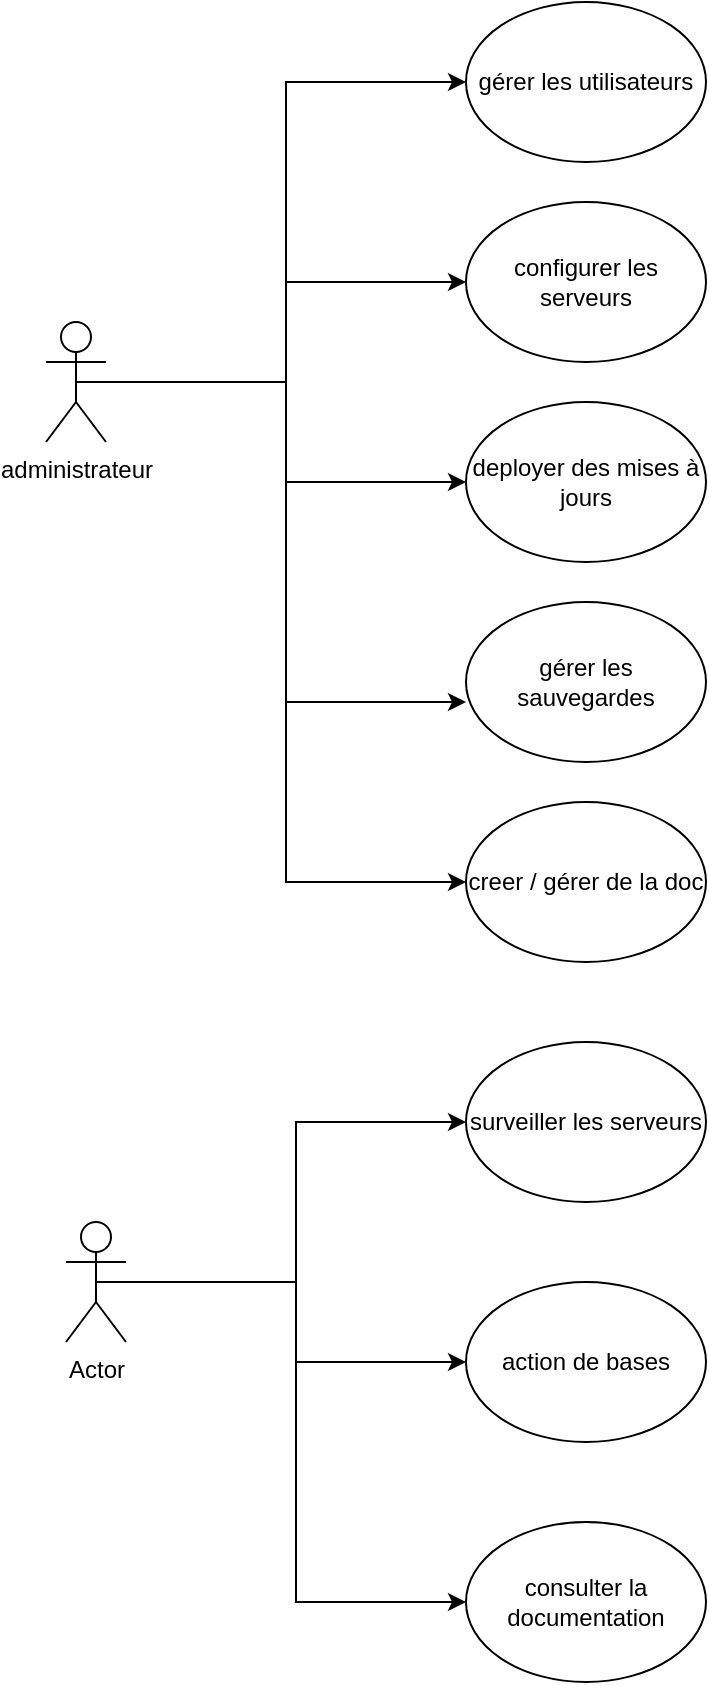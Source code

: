 <mxfile version="25.0.3">
  <diagram name="Page-1" id="-WYkvs8TzNB-VmCe9Ml4">
    <mxGraphModel dx="1221" dy="733" grid="1" gridSize="10" guides="1" tooltips="1" connect="1" arrows="1" fold="1" page="1" pageScale="1" pageWidth="827" pageHeight="1169" math="0" shadow="0">
      <root>
        <mxCell id="0" />
        <mxCell id="1" parent="0" />
        <mxCell id="g0BtnFO_dpMRY9GqC97I-4" value="" style="edgeStyle=orthogonalEdgeStyle;rounded=0;orthogonalLoop=1;jettySize=auto;html=1;entryX=0;entryY=0.5;entryDx=0;entryDy=0;" edge="1" parent="1" source="g0BtnFO_dpMRY9GqC97I-1" target="g0BtnFO_dpMRY9GqC97I-7">
          <mxGeometry relative="1" as="geometry" />
        </mxCell>
        <mxCell id="g0BtnFO_dpMRY9GqC97I-9" style="edgeStyle=orthogonalEdgeStyle;rounded=0;orthogonalLoop=1;jettySize=auto;html=1;exitX=0.5;exitY=0.5;exitDx=0;exitDy=0;exitPerimeter=0;entryX=0;entryY=0.5;entryDx=0;entryDy=0;" edge="1" parent="1" source="g0BtnFO_dpMRY9GqC97I-1" target="g0BtnFO_dpMRY9GqC97I-8">
          <mxGeometry relative="1" as="geometry" />
        </mxCell>
        <mxCell id="g0BtnFO_dpMRY9GqC97I-11" style="edgeStyle=orthogonalEdgeStyle;rounded=0;orthogonalLoop=1;jettySize=auto;html=1;exitX=0.5;exitY=0.5;exitDx=0;exitDy=0;exitPerimeter=0;entryX=0;entryY=0.5;entryDx=0;entryDy=0;" edge="1" parent="1" source="g0BtnFO_dpMRY9GqC97I-1" target="g0BtnFO_dpMRY9GqC97I-10">
          <mxGeometry relative="1" as="geometry" />
        </mxCell>
        <mxCell id="g0BtnFO_dpMRY9GqC97I-17" style="edgeStyle=orthogonalEdgeStyle;rounded=0;orthogonalLoop=1;jettySize=auto;html=1;exitX=0.5;exitY=0.5;exitDx=0;exitDy=0;exitPerimeter=0;entryX=0;entryY=0.5;entryDx=0;entryDy=0;" edge="1" parent="1" source="g0BtnFO_dpMRY9GqC97I-1" target="g0BtnFO_dpMRY9GqC97I-13">
          <mxGeometry relative="1" as="geometry" />
        </mxCell>
        <mxCell id="g0BtnFO_dpMRY9GqC97I-1" value="administrateur" style="shape=umlActor;verticalLabelPosition=bottom;verticalAlign=top;html=1;outlineConnect=0;" vertex="1" parent="1">
          <mxGeometry x="60" y="210" width="30" height="60" as="geometry" />
        </mxCell>
        <mxCell id="g0BtnFO_dpMRY9GqC97I-21" style="edgeStyle=orthogonalEdgeStyle;rounded=0;orthogonalLoop=1;jettySize=auto;html=1;exitX=0.5;exitY=0.5;exitDx=0;exitDy=0;exitPerimeter=0;entryX=0;entryY=0.5;entryDx=0;entryDy=0;" edge="1" parent="1" source="g0BtnFO_dpMRY9GqC97I-3" target="g0BtnFO_dpMRY9GqC97I-18">
          <mxGeometry relative="1" as="geometry" />
        </mxCell>
        <mxCell id="g0BtnFO_dpMRY9GqC97I-22" style="edgeStyle=orthogonalEdgeStyle;rounded=0;orthogonalLoop=1;jettySize=auto;html=1;exitX=0.5;exitY=0.5;exitDx=0;exitDy=0;exitPerimeter=0;entryX=0;entryY=0.5;entryDx=0;entryDy=0;" edge="1" parent="1" source="g0BtnFO_dpMRY9GqC97I-3" target="g0BtnFO_dpMRY9GqC97I-19">
          <mxGeometry relative="1" as="geometry" />
        </mxCell>
        <mxCell id="g0BtnFO_dpMRY9GqC97I-23" style="edgeStyle=orthogonalEdgeStyle;rounded=0;orthogonalLoop=1;jettySize=auto;html=1;exitX=0.5;exitY=0.5;exitDx=0;exitDy=0;exitPerimeter=0;entryX=0;entryY=0.5;entryDx=0;entryDy=0;" edge="1" parent="1" source="g0BtnFO_dpMRY9GqC97I-3" target="g0BtnFO_dpMRY9GqC97I-20">
          <mxGeometry relative="1" as="geometry" />
        </mxCell>
        <mxCell id="g0BtnFO_dpMRY9GqC97I-3" value="Actor" style="shape=umlActor;verticalLabelPosition=bottom;verticalAlign=top;html=1;outlineConnect=0;" vertex="1" parent="1">
          <mxGeometry x="70" y="660" width="30" height="60" as="geometry" />
        </mxCell>
        <mxCell id="g0BtnFO_dpMRY9GqC97I-7" value="gérer les utilisateurs" style="ellipse;whiteSpace=wrap;html=1;" vertex="1" parent="1">
          <mxGeometry x="270" y="50" width="120" height="80" as="geometry" />
        </mxCell>
        <mxCell id="g0BtnFO_dpMRY9GqC97I-8" value="configurer les serveurs" style="ellipse;whiteSpace=wrap;html=1;" vertex="1" parent="1">
          <mxGeometry x="270" y="150" width="120" height="80" as="geometry" />
        </mxCell>
        <mxCell id="g0BtnFO_dpMRY9GqC97I-10" value="deployer des mises à jours" style="ellipse;whiteSpace=wrap;html=1;" vertex="1" parent="1">
          <mxGeometry x="270" y="250" width="120" height="80" as="geometry" />
        </mxCell>
        <mxCell id="g0BtnFO_dpMRY9GqC97I-12" value="gérer les sauvegardes" style="ellipse;whiteSpace=wrap;html=1;" vertex="1" parent="1">
          <mxGeometry x="270" y="350" width="120" height="80" as="geometry" />
        </mxCell>
        <mxCell id="g0BtnFO_dpMRY9GqC97I-13" value="creer / gérer de la doc" style="ellipse;whiteSpace=wrap;html=1;" vertex="1" parent="1">
          <mxGeometry x="270" y="450" width="120" height="80" as="geometry" />
        </mxCell>
        <mxCell id="g0BtnFO_dpMRY9GqC97I-15" style="edgeStyle=orthogonalEdgeStyle;rounded=0;orthogonalLoop=1;jettySize=auto;html=1;exitX=0.5;exitY=0.5;exitDx=0;exitDy=0;exitPerimeter=0;entryX=0;entryY=0.625;entryDx=0;entryDy=0;entryPerimeter=0;" edge="1" parent="1" source="g0BtnFO_dpMRY9GqC97I-1" target="g0BtnFO_dpMRY9GqC97I-12">
          <mxGeometry relative="1" as="geometry" />
        </mxCell>
        <mxCell id="g0BtnFO_dpMRY9GqC97I-18" value="surveiller les serveurs" style="ellipse;whiteSpace=wrap;html=1;" vertex="1" parent="1">
          <mxGeometry x="270" y="570" width="120" height="80" as="geometry" />
        </mxCell>
        <mxCell id="g0BtnFO_dpMRY9GqC97I-19" value="action de bases" style="ellipse;whiteSpace=wrap;html=1;" vertex="1" parent="1">
          <mxGeometry x="270" y="690" width="120" height="80" as="geometry" />
        </mxCell>
        <mxCell id="g0BtnFO_dpMRY9GqC97I-20" value="consulter la documentation" style="ellipse;whiteSpace=wrap;html=1;" vertex="1" parent="1">
          <mxGeometry x="270" y="810" width="120" height="80" as="geometry" />
        </mxCell>
      </root>
    </mxGraphModel>
  </diagram>
</mxfile>
